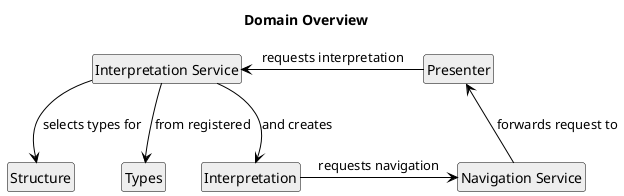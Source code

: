 @startuml

hide circle
hide members
hide methods

skinparam class {
    BackgroundColor #EEE
    ArrowColor Black
    BorderColor Black
}

title Domain Overview

class "Interpretation Service"   as is 
class "Structure"               as s
class "Types"                   as t
class "Interpretation"          as i
class "Presenter"               as p
class "Navigation Service"       as ns

is              -->     s           : selects types for
is              -->     t           : from registered
is              -->     i           : and creates
p               -left-> is          : requests interpretation
ns              -up->   p           : forwards request to
i               -->     ns          : requests navigation

s -[hidden]right-> t
t -[hidden]right-> i
i -[hidden]right-> ns
